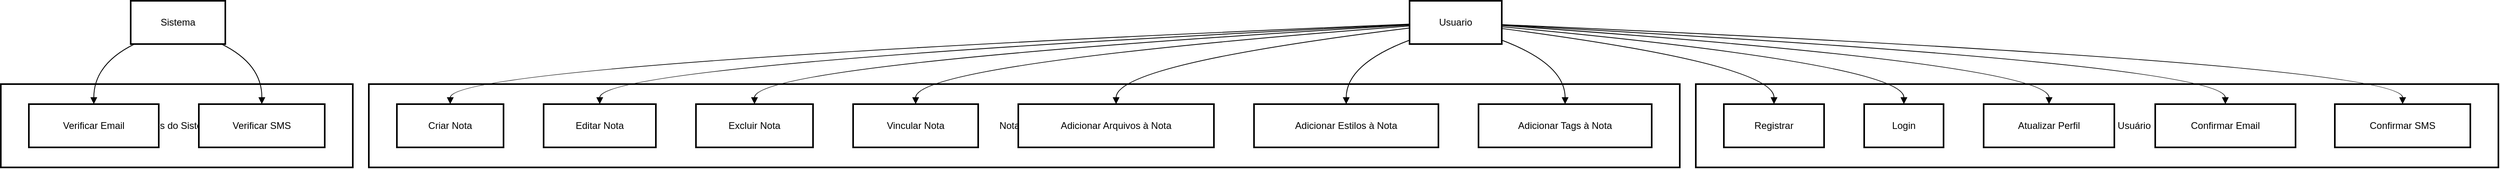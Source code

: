 <mxfile version="26.0.16">
  <diagram name="Page-1" id="TSKLnBD_Pj5-b2ZAt1OE">
    <mxGraphModel dx="3930" dy="2473" grid="1" gridSize="10" guides="1" tooltips="1" connect="1" arrows="1" fold="1" page="1" pageScale="1" pageWidth="850" pageHeight="1100" math="0" shadow="0">
      <root>
        <mxCell id="0" />
        <mxCell id="1" parent="0" />
        <mxCell id="CxQd6lPhhTlfhfRFVNJ1-62" value="Ações do Sistema" style="whiteSpace=wrap;strokeWidth=2;verticalAlign=middle;" vertex="1" parent="1">
          <mxGeometry x="1540" y="574" width="439" height="104" as="geometry" />
        </mxCell>
        <mxCell id="CxQd6lPhhTlfhfRFVNJ1-63" value="Nota/Tarefa" style="whiteSpace=wrap;strokeWidth=2;" vertex="1" parent="1">
          <mxGeometry x="1999" y="574" width="1635" height="104" as="geometry" />
        </mxCell>
        <mxCell id="CxQd6lPhhTlfhfRFVNJ1-64" value="Conta e Perfil do Usuário" style="whiteSpace=wrap;strokeWidth=2;" vertex="1" parent="1">
          <mxGeometry x="3654" y="574" width="1001" height="104" as="geometry" />
        </mxCell>
        <mxCell id="CxQd6lPhhTlfhfRFVNJ1-65" value="Registrar" style="whiteSpace=wrap;strokeWidth=2;" vertex="1" parent="1">
          <mxGeometry x="3689" y="599" width="125" height="54" as="geometry" />
        </mxCell>
        <mxCell id="CxQd6lPhhTlfhfRFVNJ1-66" value="Login" style="whiteSpace=wrap;strokeWidth=2;" vertex="1" parent="1">
          <mxGeometry x="3864" y="599" width="99" height="54" as="geometry" />
        </mxCell>
        <mxCell id="CxQd6lPhhTlfhfRFVNJ1-67" value="Atualizar Perfil" style="whiteSpace=wrap;strokeWidth=2;" vertex="1" parent="1">
          <mxGeometry x="4013" y="599" width="163" height="54" as="geometry" />
        </mxCell>
        <mxCell id="CxQd6lPhhTlfhfRFVNJ1-68" value="Confirmar Email" style="whiteSpace=wrap;strokeWidth=2;" vertex="1" parent="1">
          <mxGeometry x="4227" y="599" width="175" height="54" as="geometry" />
        </mxCell>
        <mxCell id="CxQd6lPhhTlfhfRFVNJ1-69" value="Confirmar SMS" style="whiteSpace=wrap;strokeWidth=2;" vertex="1" parent="1">
          <mxGeometry x="4451" y="599" width="169" height="54" as="geometry" />
        </mxCell>
        <mxCell id="CxQd6lPhhTlfhfRFVNJ1-70" value="Usuario" style="whiteSpace=wrap;strokeWidth=2;" vertex="1" parent="1">
          <mxGeometry x="3297" y="470" width="115" height="54" as="geometry" />
        </mxCell>
        <mxCell id="CxQd6lPhhTlfhfRFVNJ1-71" value="Criar Nota" style="whiteSpace=wrap;strokeWidth=2;" vertex="1" parent="1">
          <mxGeometry x="2034" y="599" width="133" height="54" as="geometry" />
        </mxCell>
        <mxCell id="CxQd6lPhhTlfhfRFVNJ1-72" value="Editar Nota" style="whiteSpace=wrap;strokeWidth=2;" vertex="1" parent="1">
          <mxGeometry x="2217" y="599" width="140" height="54" as="geometry" />
        </mxCell>
        <mxCell id="CxQd6lPhhTlfhfRFVNJ1-73" value="Excluir Nota" style="whiteSpace=wrap;strokeWidth=2;" vertex="1" parent="1">
          <mxGeometry x="2407" y="599" width="146" height="54" as="geometry" />
        </mxCell>
        <mxCell id="CxQd6lPhhTlfhfRFVNJ1-74" value="Vincular Nota" style="whiteSpace=wrap;strokeWidth=2;" vertex="1" parent="1">
          <mxGeometry x="2603" y="599" width="156" height="54" as="geometry" />
        </mxCell>
        <mxCell id="CxQd6lPhhTlfhfRFVNJ1-75" value="Adicionar Arquivos à Nota" style="whiteSpace=wrap;strokeWidth=2;" vertex="1" parent="1">
          <mxGeometry x="2809" y="599" width="244" height="54" as="geometry" />
        </mxCell>
        <mxCell id="CxQd6lPhhTlfhfRFVNJ1-76" value="Adicionar Estilos à Nota" style="whiteSpace=wrap;strokeWidth=2;" vertex="1" parent="1">
          <mxGeometry x="3103" y="599" width="230" height="54" as="geometry" />
        </mxCell>
        <mxCell id="CxQd6lPhhTlfhfRFVNJ1-77" value="Adicionar Tags à Nota" style="whiteSpace=wrap;strokeWidth=2;" vertex="1" parent="1">
          <mxGeometry x="3383" y="599" width="216" height="54" as="geometry" />
        </mxCell>
        <mxCell id="CxQd6lPhhTlfhfRFVNJ1-78" value="Verificar Email" style="whiteSpace=wrap;strokeWidth=2;" vertex="1" parent="1">
          <mxGeometry x="1575" y="599" width="162" height="54" as="geometry" />
        </mxCell>
        <mxCell id="CxQd6lPhhTlfhfRFVNJ1-79" value="Verificar SMS" style="whiteSpace=wrap;strokeWidth=2;" vertex="1" parent="1">
          <mxGeometry x="1787" y="599" width="157" height="54" as="geometry" />
        </mxCell>
        <mxCell id="CxQd6lPhhTlfhfRFVNJ1-80" value="Sistema" style="whiteSpace=wrap;strokeWidth=2;" vertex="1" parent="1">
          <mxGeometry x="1702" y="470" width="118" height="54" as="geometry" />
        </mxCell>
        <mxCell id="CxQd6lPhhTlfhfRFVNJ1-81" value="" style="curved=1;startArrow=none;endArrow=block;exitX=1;exitY=0.64;entryX=0.5;entryY=0;rounded=0;" edge="1" parent="1" source="CxQd6lPhhTlfhfRFVNJ1-70" target="CxQd6lPhhTlfhfRFVNJ1-65">
          <mxGeometry relative="1" as="geometry">
            <Array as="points">
              <mxPoint x="3752" y="549" />
            </Array>
          </mxGeometry>
        </mxCell>
        <mxCell id="CxQd6lPhhTlfhfRFVNJ1-82" value="" style="curved=1;startArrow=none;endArrow=block;exitX=1;exitY=0.6;entryX=0.5;entryY=0;rounded=0;" edge="1" parent="1" source="CxQd6lPhhTlfhfRFVNJ1-70" target="CxQd6lPhhTlfhfRFVNJ1-66">
          <mxGeometry relative="1" as="geometry">
            <Array as="points">
              <mxPoint x="3914" y="549" />
            </Array>
          </mxGeometry>
        </mxCell>
        <mxCell id="CxQd6lPhhTlfhfRFVNJ1-83" value="" style="curved=1;startArrow=none;endArrow=block;exitX=1;exitY=0.57;entryX=0.5;entryY=0;rounded=0;" edge="1" parent="1" source="CxQd6lPhhTlfhfRFVNJ1-70" target="CxQd6lPhhTlfhfRFVNJ1-67">
          <mxGeometry relative="1" as="geometry">
            <Array as="points">
              <mxPoint x="4095" y="549" />
            </Array>
          </mxGeometry>
        </mxCell>
        <mxCell id="CxQd6lPhhTlfhfRFVNJ1-84" value="" style="curved=1;startArrow=none;endArrow=block;exitX=1;exitY=0.56;entryX=0.5;entryY=0;rounded=0;" edge="1" parent="1" source="CxQd6lPhhTlfhfRFVNJ1-70" target="CxQd6lPhhTlfhfRFVNJ1-68">
          <mxGeometry relative="1" as="geometry">
            <Array as="points">
              <mxPoint x="4314" y="549" />
            </Array>
          </mxGeometry>
        </mxCell>
        <mxCell id="CxQd6lPhhTlfhfRFVNJ1-85" value="" style="curved=1;startArrow=none;endArrow=block;exitX=1;exitY=0.55;entryX=0.5;entryY=0;rounded=0;" edge="1" parent="1" source="CxQd6lPhhTlfhfRFVNJ1-70" target="CxQd6lPhhTlfhfRFVNJ1-69">
          <mxGeometry relative="1" as="geometry">
            <Array as="points">
              <mxPoint x="4536" y="549" />
            </Array>
          </mxGeometry>
        </mxCell>
        <mxCell id="CxQd6lPhhTlfhfRFVNJ1-86" value="" style="curved=1;startArrow=none;endArrow=block;exitX=0;exitY=0.54;entryX=0.5;entryY=0;rounded=0;" edge="1" parent="1" source="CxQd6lPhhTlfhfRFVNJ1-70" target="CxQd6lPhhTlfhfRFVNJ1-71">
          <mxGeometry relative="1" as="geometry">
            <Array as="points">
              <mxPoint x="2101" y="549" />
            </Array>
          </mxGeometry>
        </mxCell>
        <mxCell id="CxQd6lPhhTlfhfRFVNJ1-87" value="" style="curved=1;startArrow=none;endArrow=block;exitX=0;exitY=0.55;entryX=0.5;entryY=0;rounded=0;" edge="1" parent="1" source="CxQd6lPhhTlfhfRFVNJ1-70" target="CxQd6lPhhTlfhfRFVNJ1-72">
          <mxGeometry relative="1" as="geometry">
            <Array as="points">
              <mxPoint x="2287" y="549" />
            </Array>
          </mxGeometry>
        </mxCell>
        <mxCell id="CxQd6lPhhTlfhfRFVNJ1-88" value="" style="curved=1;startArrow=none;endArrow=block;exitX=0;exitY=0.56;entryX=0.5;entryY=0;rounded=0;" edge="1" parent="1" source="CxQd6lPhhTlfhfRFVNJ1-70" target="CxQd6lPhhTlfhfRFVNJ1-73">
          <mxGeometry relative="1" as="geometry">
            <Array as="points">
              <mxPoint x="2480" y="549" />
            </Array>
          </mxGeometry>
        </mxCell>
        <mxCell id="CxQd6lPhhTlfhfRFVNJ1-89" value="" style="curved=1;startArrow=none;endArrow=block;exitX=0;exitY=0.58;entryX=0.5;entryY=0;rounded=0;" edge="1" parent="1" source="CxQd6lPhhTlfhfRFVNJ1-70" target="CxQd6lPhhTlfhfRFVNJ1-74">
          <mxGeometry relative="1" as="geometry">
            <Array as="points">
              <mxPoint x="2681" y="549" />
            </Array>
          </mxGeometry>
        </mxCell>
        <mxCell id="CxQd6lPhhTlfhfRFVNJ1-90" value="" style="curved=1;startArrow=none;endArrow=block;exitX=0;exitY=0.63;entryX=0.5;entryY=0;rounded=0;" edge="1" parent="1" source="CxQd6lPhhTlfhfRFVNJ1-70" target="CxQd6lPhhTlfhfRFVNJ1-75">
          <mxGeometry relative="1" as="geometry">
            <Array as="points">
              <mxPoint x="2931" y="549" />
            </Array>
          </mxGeometry>
        </mxCell>
        <mxCell id="CxQd6lPhhTlfhfRFVNJ1-91" value="" style="curved=1;startArrow=none;endArrow=block;exitX=0;exitY=0.91;entryX=0.5;entryY=0;rounded=0;" edge="1" parent="1" source="CxQd6lPhhTlfhfRFVNJ1-70" target="CxQd6lPhhTlfhfRFVNJ1-76">
          <mxGeometry relative="1" as="geometry">
            <Array as="points">
              <mxPoint x="3218" y="549" />
            </Array>
          </mxGeometry>
        </mxCell>
        <mxCell id="CxQd6lPhhTlfhfRFVNJ1-92" value="" style="curved=1;startArrow=none;endArrow=block;exitX=1;exitY=0.91;entryX=0.5;entryY=0;rounded=0;" edge="1" parent="1" source="CxQd6lPhhTlfhfRFVNJ1-70" target="CxQd6lPhhTlfhfRFVNJ1-77">
          <mxGeometry relative="1" as="geometry">
            <Array as="points">
              <mxPoint x="3491" y="549" />
            </Array>
          </mxGeometry>
        </mxCell>
        <mxCell id="CxQd6lPhhTlfhfRFVNJ1-93" value="" style="curved=1;startArrow=none;endArrow=block;exitX=0.04;exitY=1;entryX=0.5;entryY=0;rounded=0;" edge="1" parent="1" source="CxQd6lPhhTlfhfRFVNJ1-80" target="CxQd6lPhhTlfhfRFVNJ1-78">
          <mxGeometry relative="1" as="geometry">
            <Array as="points">
              <mxPoint x="1656" y="549" />
            </Array>
          </mxGeometry>
        </mxCell>
        <mxCell id="CxQd6lPhhTlfhfRFVNJ1-94" value="" style="curved=1;startArrow=none;endArrow=block;exitX=0.96;exitY=1;entryX=0.5;entryY=0;rounded=0;" edge="1" parent="1" source="CxQd6lPhhTlfhfRFVNJ1-80" target="CxQd6lPhhTlfhfRFVNJ1-79">
          <mxGeometry relative="1" as="geometry">
            <Array as="points">
              <mxPoint x="1866" y="549" />
            </Array>
          </mxGeometry>
        </mxCell>
      </root>
    </mxGraphModel>
  </diagram>
</mxfile>
